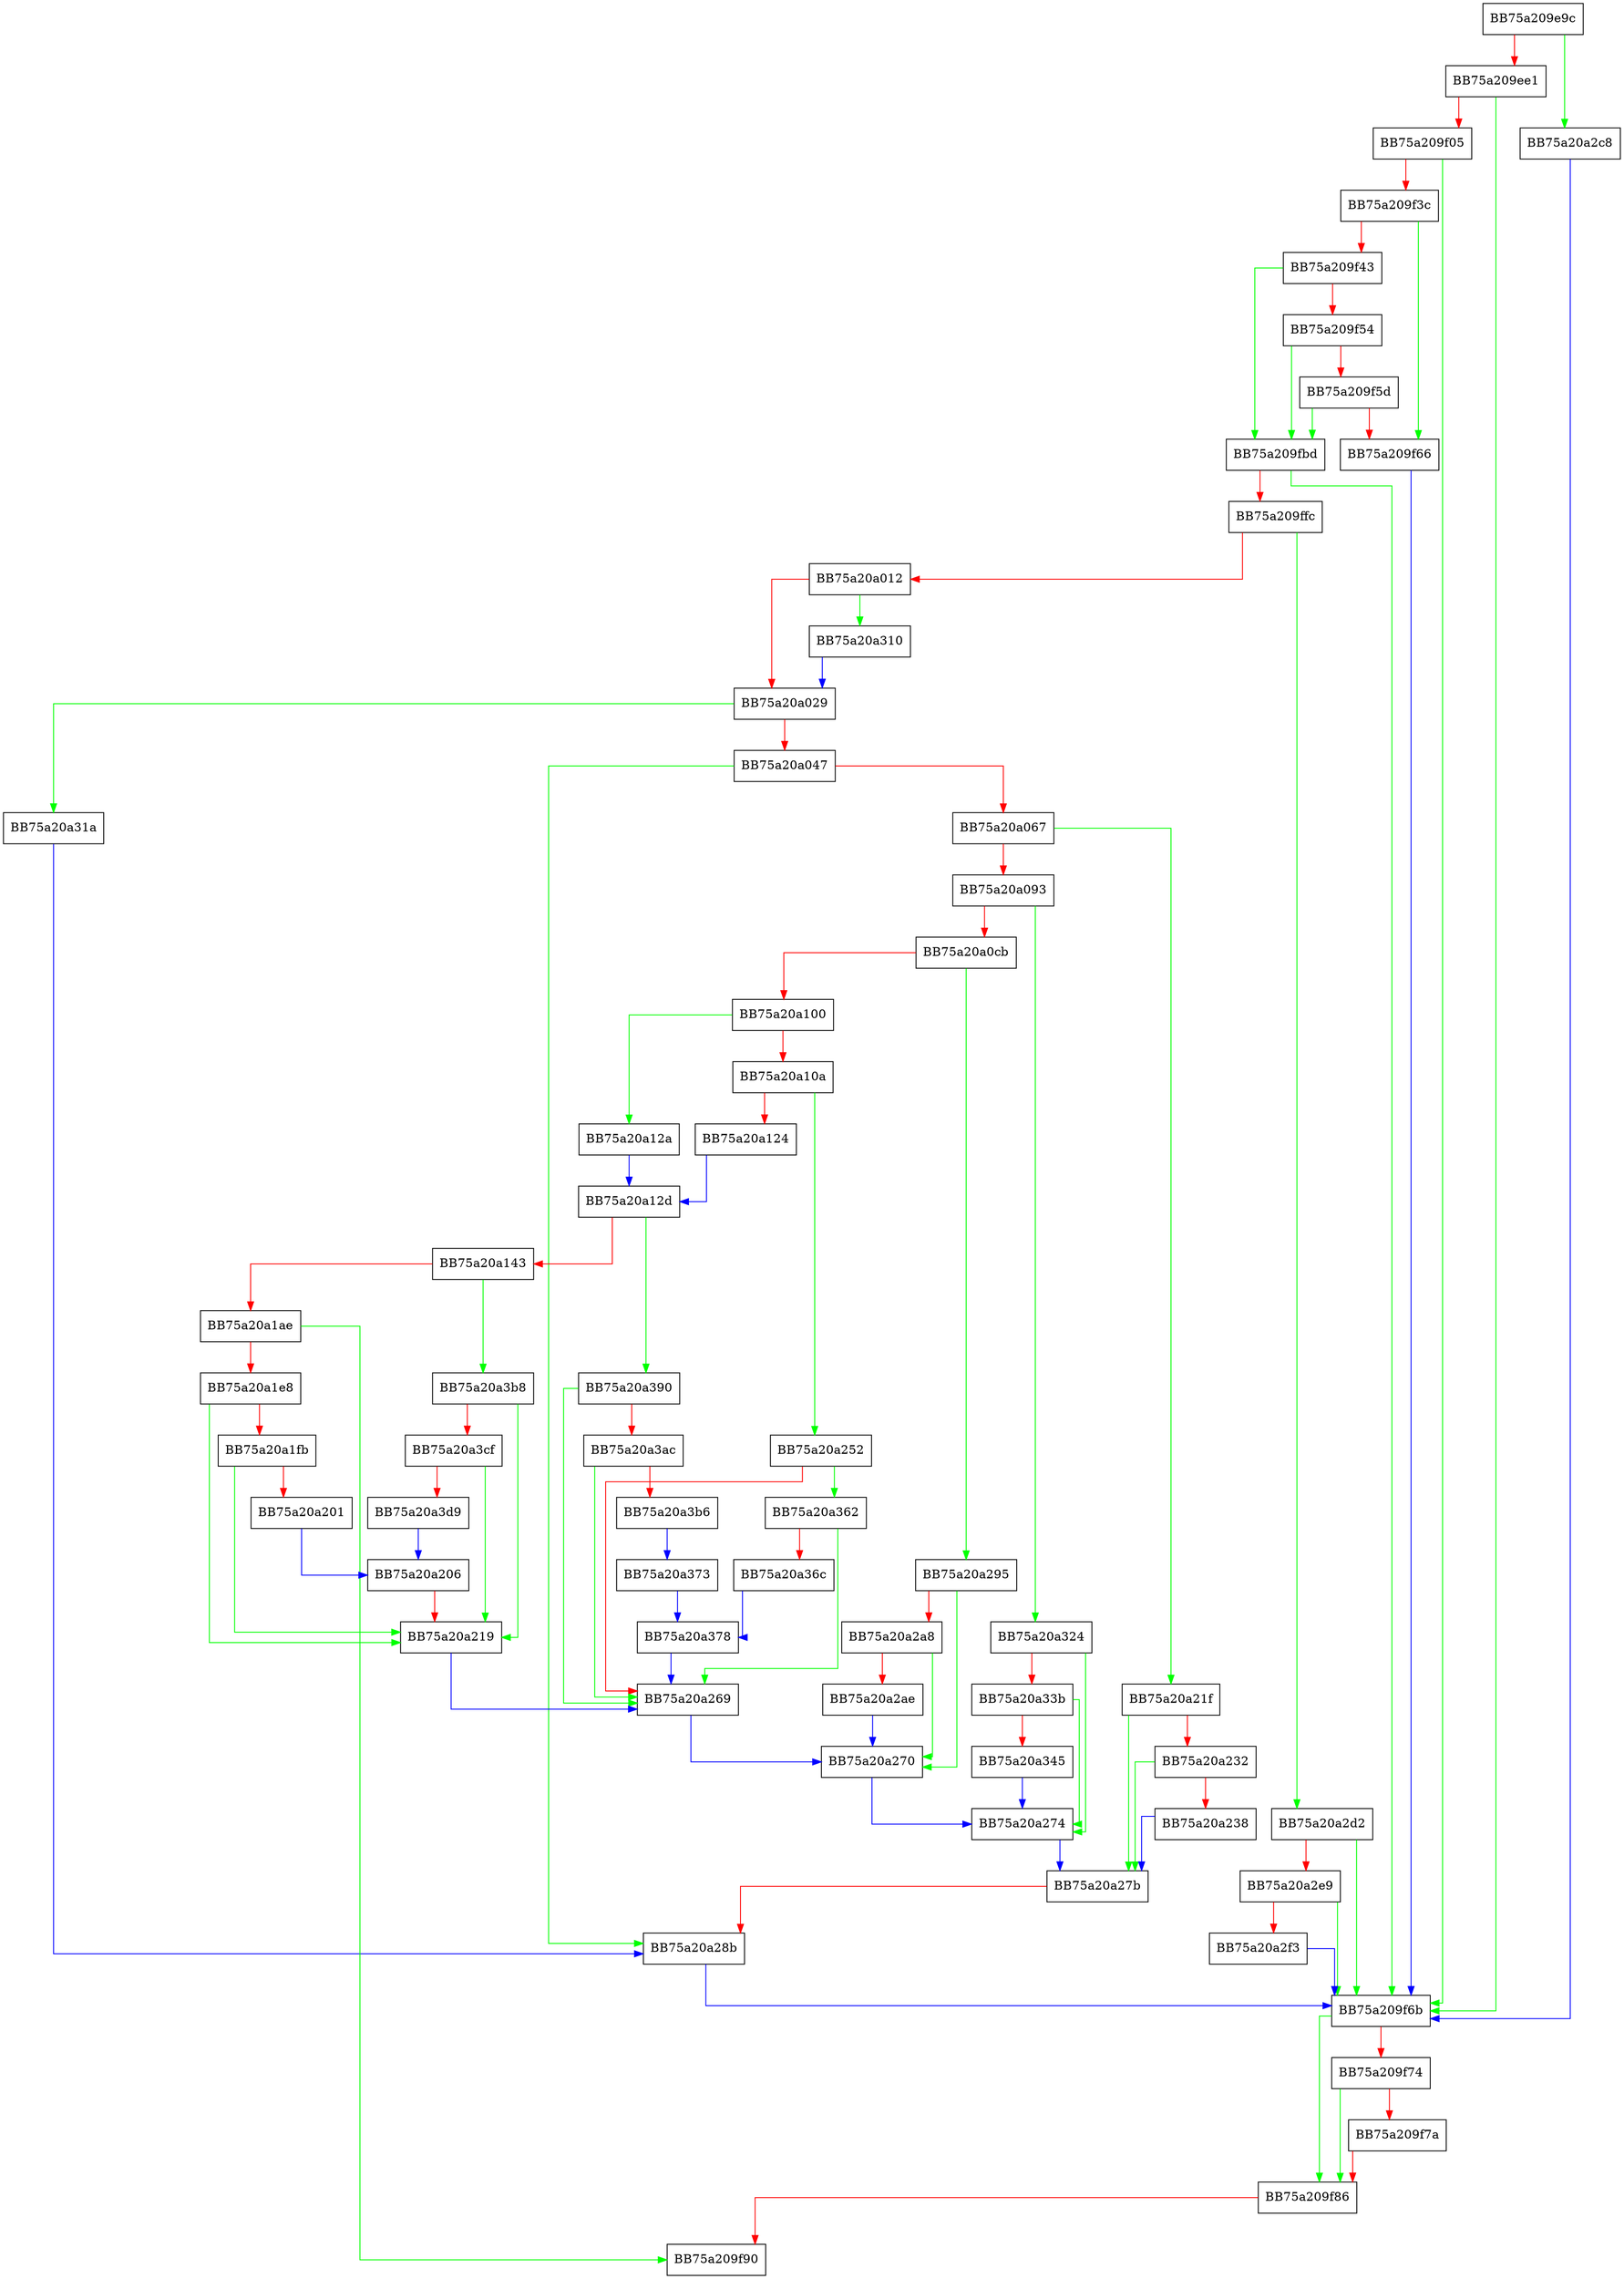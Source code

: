 digraph Open {
  node [shape="box"];
  graph [splines=ortho];
  BB75a209e9c -> BB75a20a2c8 [color="green"];
  BB75a209e9c -> BB75a209ee1 [color="red"];
  BB75a209ee1 -> BB75a209f6b [color="green"];
  BB75a209ee1 -> BB75a209f05 [color="red"];
  BB75a209f05 -> BB75a209f6b [color="green"];
  BB75a209f05 -> BB75a209f3c [color="red"];
  BB75a209f3c -> BB75a209f66 [color="green"];
  BB75a209f3c -> BB75a209f43 [color="red"];
  BB75a209f43 -> BB75a209fbd [color="green"];
  BB75a209f43 -> BB75a209f54 [color="red"];
  BB75a209f54 -> BB75a209fbd [color="green"];
  BB75a209f54 -> BB75a209f5d [color="red"];
  BB75a209f5d -> BB75a209fbd [color="green"];
  BB75a209f5d -> BB75a209f66 [color="red"];
  BB75a209f66 -> BB75a209f6b [color="blue"];
  BB75a209f6b -> BB75a209f86 [color="green"];
  BB75a209f6b -> BB75a209f74 [color="red"];
  BB75a209f74 -> BB75a209f86 [color="green"];
  BB75a209f74 -> BB75a209f7a [color="red"];
  BB75a209f7a -> BB75a209f86 [color="red"];
  BB75a209f86 -> BB75a209f90 [color="red"];
  BB75a209fbd -> BB75a209f6b [color="green"];
  BB75a209fbd -> BB75a209ffc [color="red"];
  BB75a209ffc -> BB75a20a2d2 [color="green"];
  BB75a209ffc -> BB75a20a012 [color="red"];
  BB75a20a012 -> BB75a20a310 [color="green"];
  BB75a20a012 -> BB75a20a029 [color="red"];
  BB75a20a029 -> BB75a20a31a [color="green"];
  BB75a20a029 -> BB75a20a047 [color="red"];
  BB75a20a047 -> BB75a20a28b [color="green"];
  BB75a20a047 -> BB75a20a067 [color="red"];
  BB75a20a067 -> BB75a20a21f [color="green"];
  BB75a20a067 -> BB75a20a093 [color="red"];
  BB75a20a093 -> BB75a20a324 [color="green"];
  BB75a20a093 -> BB75a20a0cb [color="red"];
  BB75a20a0cb -> BB75a20a295 [color="green"];
  BB75a20a0cb -> BB75a20a100 [color="red"];
  BB75a20a100 -> BB75a20a12a [color="green"];
  BB75a20a100 -> BB75a20a10a [color="red"];
  BB75a20a10a -> BB75a20a252 [color="green"];
  BB75a20a10a -> BB75a20a124 [color="red"];
  BB75a20a124 -> BB75a20a12d [color="blue"];
  BB75a20a12a -> BB75a20a12d [color="blue"];
  BB75a20a12d -> BB75a20a390 [color="green"];
  BB75a20a12d -> BB75a20a143 [color="red"];
  BB75a20a143 -> BB75a20a3b8 [color="green"];
  BB75a20a143 -> BB75a20a1ae [color="red"];
  BB75a20a1ae -> BB75a209f90 [color="green"];
  BB75a20a1ae -> BB75a20a1e8 [color="red"];
  BB75a20a1e8 -> BB75a20a219 [color="green"];
  BB75a20a1e8 -> BB75a20a1fb [color="red"];
  BB75a20a1fb -> BB75a20a219 [color="green"];
  BB75a20a1fb -> BB75a20a201 [color="red"];
  BB75a20a201 -> BB75a20a206 [color="blue"];
  BB75a20a206 -> BB75a20a219 [color="red"];
  BB75a20a219 -> BB75a20a269 [color="blue"];
  BB75a20a21f -> BB75a20a27b [color="green"];
  BB75a20a21f -> BB75a20a232 [color="red"];
  BB75a20a232 -> BB75a20a27b [color="green"];
  BB75a20a232 -> BB75a20a238 [color="red"];
  BB75a20a238 -> BB75a20a27b [color="blue"];
  BB75a20a252 -> BB75a20a362 [color="green"];
  BB75a20a252 -> BB75a20a269 [color="red"];
  BB75a20a269 -> BB75a20a270 [color="blue"];
  BB75a20a270 -> BB75a20a274 [color="blue"];
  BB75a20a274 -> BB75a20a27b [color="blue"];
  BB75a20a27b -> BB75a20a28b [color="red"];
  BB75a20a28b -> BB75a209f6b [color="blue"];
  BB75a20a295 -> BB75a20a270 [color="green"];
  BB75a20a295 -> BB75a20a2a8 [color="red"];
  BB75a20a2a8 -> BB75a20a270 [color="green"];
  BB75a20a2a8 -> BB75a20a2ae [color="red"];
  BB75a20a2ae -> BB75a20a270 [color="blue"];
  BB75a20a2c8 -> BB75a209f6b [color="blue"];
  BB75a20a2d2 -> BB75a209f6b [color="green"];
  BB75a20a2d2 -> BB75a20a2e9 [color="red"];
  BB75a20a2e9 -> BB75a209f6b [color="green"];
  BB75a20a2e9 -> BB75a20a2f3 [color="red"];
  BB75a20a2f3 -> BB75a209f6b [color="blue"];
  BB75a20a310 -> BB75a20a029 [color="blue"];
  BB75a20a31a -> BB75a20a28b [color="blue"];
  BB75a20a324 -> BB75a20a274 [color="green"];
  BB75a20a324 -> BB75a20a33b [color="red"];
  BB75a20a33b -> BB75a20a274 [color="green"];
  BB75a20a33b -> BB75a20a345 [color="red"];
  BB75a20a345 -> BB75a20a274 [color="blue"];
  BB75a20a362 -> BB75a20a269 [color="green"];
  BB75a20a362 -> BB75a20a36c [color="red"];
  BB75a20a36c -> BB75a20a378 [color="blue"];
  BB75a20a373 -> BB75a20a378 [color="blue"];
  BB75a20a378 -> BB75a20a269 [color="blue"];
  BB75a20a390 -> BB75a20a269 [color="green"];
  BB75a20a390 -> BB75a20a3ac [color="red"];
  BB75a20a3ac -> BB75a20a269 [color="green"];
  BB75a20a3ac -> BB75a20a3b6 [color="red"];
  BB75a20a3b6 -> BB75a20a373 [color="blue"];
  BB75a20a3b8 -> BB75a20a219 [color="green"];
  BB75a20a3b8 -> BB75a20a3cf [color="red"];
  BB75a20a3cf -> BB75a20a219 [color="green"];
  BB75a20a3cf -> BB75a20a3d9 [color="red"];
  BB75a20a3d9 -> BB75a20a206 [color="blue"];
}